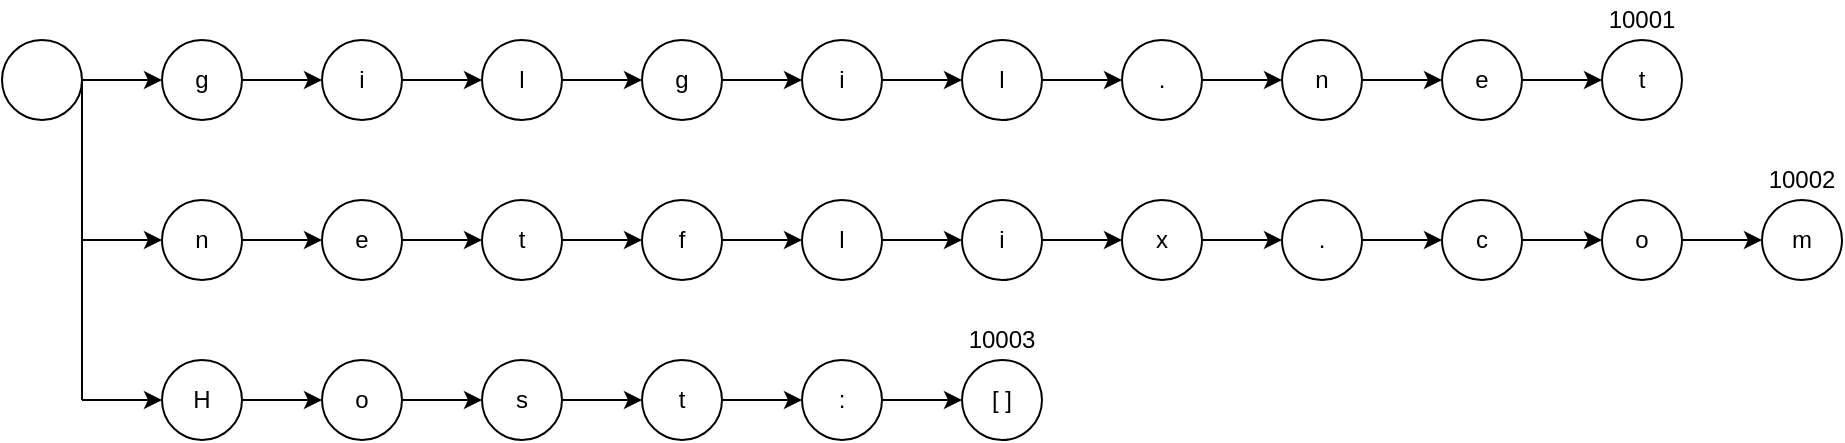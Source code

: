 <mxfile version="13.1.8" type="device"><diagram id="teRlYMi5Ih-lYNTi2V9q" name="Page-1"><mxGraphModel dx="983" dy="744" grid="1" gridSize="10" guides="1" tooltips="1" connect="1" arrows="1" fold="1" page="1" pageScale="1" pageWidth="1100" pageHeight="850" math="0" shadow="0"><root><mxCell id="0"/><mxCell id="1" parent="0"/><mxCell id="tEjvoP5uHRLxG2k9kD-z-1" value="" style="ellipse;whiteSpace=wrap;html=1;" parent="1" vertex="1"><mxGeometry x="40" y="40" width="40" height="40" as="geometry"/></mxCell><mxCell id="tEjvoP5uHRLxG2k9kD-z-2" value="g" style="ellipse;whiteSpace=wrap;html=1;" parent="1" vertex="1"><mxGeometry x="120" y="40" width="40" height="40" as="geometry"/></mxCell><mxCell id="tEjvoP5uHRLxG2k9kD-z-3" value="" style="endArrow=classic;html=1;entryX=0;entryY=0.5;entryDx=0;entryDy=0;" parent="1" target="tEjvoP5uHRLxG2k9kD-z-2" edge="1"><mxGeometry width="50" height="50" relative="1" as="geometry"><mxPoint x="80" y="60" as="sourcePoint"/><mxPoint x="130" y="10" as="targetPoint"/></mxGeometry></mxCell><mxCell id="tEjvoP5uHRLxG2k9kD-z-4" value="i" style="ellipse;whiteSpace=wrap;html=1;" parent="1" vertex="1"><mxGeometry x="200" y="40" width="40" height="40" as="geometry"/></mxCell><mxCell id="tEjvoP5uHRLxG2k9kD-z-5" value="" style="endArrow=classic;html=1;entryX=0;entryY=0.5;entryDx=0;entryDy=0;" parent="1" target="tEjvoP5uHRLxG2k9kD-z-4" edge="1"><mxGeometry width="50" height="50" relative="1" as="geometry"><mxPoint x="160" y="60" as="sourcePoint"/><mxPoint x="210" y="10" as="targetPoint"/></mxGeometry></mxCell><mxCell id="tEjvoP5uHRLxG2k9kD-z-6" value="l" style="ellipse;whiteSpace=wrap;html=1;" parent="1" vertex="1"><mxGeometry x="280" y="40" width="40" height="40" as="geometry"/></mxCell><mxCell id="tEjvoP5uHRLxG2k9kD-z-7" value="" style="endArrow=classic;html=1;entryX=0;entryY=0.5;entryDx=0;entryDy=0;" parent="1" target="tEjvoP5uHRLxG2k9kD-z-6" edge="1"><mxGeometry width="50" height="50" relative="1" as="geometry"><mxPoint x="240" y="60" as="sourcePoint"/><mxPoint x="290" y="10" as="targetPoint"/></mxGeometry></mxCell><mxCell id="tEjvoP5uHRLxG2k9kD-z-8" value="g" style="ellipse;whiteSpace=wrap;html=1;" parent="1" vertex="1"><mxGeometry x="360" y="40" width="40" height="40" as="geometry"/></mxCell><mxCell id="tEjvoP5uHRLxG2k9kD-z-9" value="" style="endArrow=classic;html=1;entryX=0;entryY=0.5;entryDx=0;entryDy=0;" parent="1" target="tEjvoP5uHRLxG2k9kD-z-8" edge="1"><mxGeometry width="50" height="50" relative="1" as="geometry"><mxPoint x="320" y="60" as="sourcePoint"/><mxPoint x="370" y="10" as="targetPoint"/></mxGeometry></mxCell><mxCell id="tEjvoP5uHRLxG2k9kD-z-10" value="i" style="ellipse;whiteSpace=wrap;html=1;" parent="1" vertex="1"><mxGeometry x="440" y="40" width="40" height="40" as="geometry"/></mxCell><mxCell id="tEjvoP5uHRLxG2k9kD-z-11" value="" style="endArrow=classic;html=1;entryX=0;entryY=0.5;entryDx=0;entryDy=0;" parent="1" target="tEjvoP5uHRLxG2k9kD-z-10" edge="1"><mxGeometry width="50" height="50" relative="1" as="geometry"><mxPoint x="400" y="60" as="sourcePoint"/><mxPoint x="450" y="10" as="targetPoint"/></mxGeometry></mxCell><mxCell id="tEjvoP5uHRLxG2k9kD-z-12" value="l" style="ellipse;whiteSpace=wrap;html=1;" parent="1" vertex="1"><mxGeometry x="520" y="40" width="40" height="40" as="geometry"/></mxCell><mxCell id="tEjvoP5uHRLxG2k9kD-z-13" value="" style="endArrow=classic;html=1;entryX=0;entryY=0.5;entryDx=0;entryDy=0;" parent="1" target="tEjvoP5uHRLxG2k9kD-z-12" edge="1"><mxGeometry width="50" height="50" relative="1" as="geometry"><mxPoint x="480" y="60" as="sourcePoint"/><mxPoint x="530" y="10" as="targetPoint"/></mxGeometry></mxCell><mxCell id="tEjvoP5uHRLxG2k9kD-z-14" value="." style="ellipse;whiteSpace=wrap;html=1;" parent="1" vertex="1"><mxGeometry x="600" y="40" width="40" height="40" as="geometry"/></mxCell><mxCell id="tEjvoP5uHRLxG2k9kD-z-15" value="" style="endArrow=classic;html=1;entryX=0;entryY=0.5;entryDx=0;entryDy=0;" parent="1" target="tEjvoP5uHRLxG2k9kD-z-14" edge="1"><mxGeometry width="50" height="50" relative="1" as="geometry"><mxPoint x="560" y="60" as="sourcePoint"/><mxPoint x="610" y="10" as="targetPoint"/></mxGeometry></mxCell><mxCell id="tEjvoP5uHRLxG2k9kD-z-16" value="n" style="ellipse;whiteSpace=wrap;html=1;" parent="1" vertex="1"><mxGeometry x="680" y="40" width="40" height="40" as="geometry"/></mxCell><mxCell id="tEjvoP5uHRLxG2k9kD-z-17" value="" style="endArrow=classic;html=1;entryX=0;entryY=0.5;entryDx=0;entryDy=0;" parent="1" target="tEjvoP5uHRLxG2k9kD-z-16" edge="1"><mxGeometry width="50" height="50" relative="1" as="geometry"><mxPoint x="640" y="60" as="sourcePoint"/><mxPoint x="690" y="10" as="targetPoint"/></mxGeometry></mxCell><mxCell id="tEjvoP5uHRLxG2k9kD-z-18" value="e" style="ellipse;whiteSpace=wrap;html=1;" parent="1" vertex="1"><mxGeometry x="760" y="40" width="40" height="40" as="geometry"/></mxCell><mxCell id="tEjvoP5uHRLxG2k9kD-z-19" value="" style="endArrow=classic;html=1;entryX=0;entryY=0.5;entryDx=0;entryDy=0;" parent="1" target="tEjvoP5uHRLxG2k9kD-z-18" edge="1"><mxGeometry width="50" height="50" relative="1" as="geometry"><mxPoint x="720" y="60" as="sourcePoint"/><mxPoint x="770" y="10" as="targetPoint"/></mxGeometry></mxCell><mxCell id="tEjvoP5uHRLxG2k9kD-z-20" value="t" style="ellipse;whiteSpace=wrap;html=1;" parent="1" vertex="1"><mxGeometry x="840" y="40" width="40" height="40" as="geometry"/></mxCell><mxCell id="tEjvoP5uHRLxG2k9kD-z-21" value="" style="endArrow=classic;html=1;entryX=0;entryY=0.5;entryDx=0;entryDy=0;" parent="1" target="tEjvoP5uHRLxG2k9kD-z-20" edge="1"><mxGeometry width="50" height="50" relative="1" as="geometry"><mxPoint x="800" y="60" as="sourcePoint"/><mxPoint x="850" y="10" as="targetPoint"/></mxGeometry></mxCell><mxCell id="tEjvoP5uHRLxG2k9kD-z-22" value="n" style="ellipse;whiteSpace=wrap;html=1;" parent="1" vertex="1"><mxGeometry x="120" y="120" width="40" height="40" as="geometry"/></mxCell><mxCell id="tEjvoP5uHRLxG2k9kD-z-23" value="" style="endArrow=classic;html=1;entryX=0;entryY=0.5;entryDx=0;entryDy=0;" parent="1" target="tEjvoP5uHRLxG2k9kD-z-22" edge="1"><mxGeometry width="50" height="50" relative="1" as="geometry"><mxPoint x="80" y="140" as="sourcePoint"/><mxPoint x="130" y="90" as="targetPoint"/></mxGeometry></mxCell><mxCell id="tEjvoP5uHRLxG2k9kD-z-24" value="e" style="ellipse;whiteSpace=wrap;html=1;" parent="1" vertex="1"><mxGeometry x="200" y="120" width="40" height="40" as="geometry"/></mxCell><mxCell id="tEjvoP5uHRLxG2k9kD-z-25" value="" style="endArrow=classic;html=1;entryX=0;entryY=0.5;entryDx=0;entryDy=0;" parent="1" target="tEjvoP5uHRLxG2k9kD-z-24" edge="1"><mxGeometry width="50" height="50" relative="1" as="geometry"><mxPoint x="160" y="140" as="sourcePoint"/><mxPoint x="210" y="90" as="targetPoint"/></mxGeometry></mxCell><mxCell id="tEjvoP5uHRLxG2k9kD-z-26" value="t" style="ellipse;whiteSpace=wrap;html=1;" parent="1" vertex="1"><mxGeometry x="280" y="120" width="40" height="40" as="geometry"/></mxCell><mxCell id="tEjvoP5uHRLxG2k9kD-z-27" value="" style="endArrow=classic;html=1;entryX=0;entryY=0.5;entryDx=0;entryDy=0;" parent="1" target="tEjvoP5uHRLxG2k9kD-z-26" edge="1"><mxGeometry width="50" height="50" relative="1" as="geometry"><mxPoint x="240" y="140" as="sourcePoint"/><mxPoint x="290" y="90" as="targetPoint"/></mxGeometry></mxCell><mxCell id="tEjvoP5uHRLxG2k9kD-z-28" value="f" style="ellipse;whiteSpace=wrap;html=1;" parent="1" vertex="1"><mxGeometry x="360" y="120" width="40" height="40" as="geometry"/></mxCell><mxCell id="tEjvoP5uHRLxG2k9kD-z-29" value="" style="endArrow=classic;html=1;entryX=0;entryY=0.5;entryDx=0;entryDy=0;" parent="1" target="tEjvoP5uHRLxG2k9kD-z-28" edge="1"><mxGeometry width="50" height="50" relative="1" as="geometry"><mxPoint x="320" y="140" as="sourcePoint"/><mxPoint x="370" y="90" as="targetPoint"/></mxGeometry></mxCell><mxCell id="tEjvoP5uHRLxG2k9kD-z-30" value="l" style="ellipse;whiteSpace=wrap;html=1;" parent="1" vertex="1"><mxGeometry x="440" y="120" width="40" height="40" as="geometry"/></mxCell><mxCell id="tEjvoP5uHRLxG2k9kD-z-31" value="" style="endArrow=classic;html=1;entryX=0;entryY=0.5;entryDx=0;entryDy=0;" parent="1" target="tEjvoP5uHRLxG2k9kD-z-30" edge="1"><mxGeometry width="50" height="50" relative="1" as="geometry"><mxPoint x="400" y="140" as="sourcePoint"/><mxPoint x="450" y="90" as="targetPoint"/></mxGeometry></mxCell><mxCell id="tEjvoP5uHRLxG2k9kD-z-32" value="i" style="ellipse;whiteSpace=wrap;html=1;" parent="1" vertex="1"><mxGeometry x="520" y="120" width="40" height="40" as="geometry"/></mxCell><mxCell id="tEjvoP5uHRLxG2k9kD-z-33" value="" style="endArrow=classic;html=1;entryX=0;entryY=0.5;entryDx=0;entryDy=0;" parent="1" target="tEjvoP5uHRLxG2k9kD-z-32" edge="1"><mxGeometry width="50" height="50" relative="1" as="geometry"><mxPoint x="480" y="140" as="sourcePoint"/><mxPoint x="530" y="90" as="targetPoint"/></mxGeometry></mxCell><mxCell id="tEjvoP5uHRLxG2k9kD-z-34" value="x" style="ellipse;whiteSpace=wrap;html=1;" parent="1" vertex="1"><mxGeometry x="600" y="120" width="40" height="40" as="geometry"/></mxCell><mxCell id="tEjvoP5uHRLxG2k9kD-z-35" value="" style="endArrow=classic;html=1;entryX=0;entryY=0.5;entryDx=0;entryDy=0;" parent="1" target="tEjvoP5uHRLxG2k9kD-z-34" edge="1"><mxGeometry width="50" height="50" relative="1" as="geometry"><mxPoint x="560" y="140" as="sourcePoint"/><mxPoint x="610" y="90" as="targetPoint"/></mxGeometry></mxCell><mxCell id="tEjvoP5uHRLxG2k9kD-z-36" value="." style="ellipse;whiteSpace=wrap;html=1;" parent="1" vertex="1"><mxGeometry x="680" y="120" width="40" height="40" as="geometry"/></mxCell><mxCell id="tEjvoP5uHRLxG2k9kD-z-37" value="" style="endArrow=classic;html=1;entryX=0;entryY=0.5;entryDx=0;entryDy=0;" parent="1" target="tEjvoP5uHRLxG2k9kD-z-36" edge="1"><mxGeometry width="50" height="50" relative="1" as="geometry"><mxPoint x="640" y="140" as="sourcePoint"/><mxPoint x="690" y="90" as="targetPoint"/></mxGeometry></mxCell><mxCell id="tEjvoP5uHRLxG2k9kD-z-38" value="c" style="ellipse;whiteSpace=wrap;html=1;" parent="1" vertex="1"><mxGeometry x="760" y="120" width="40" height="40" as="geometry"/></mxCell><mxCell id="tEjvoP5uHRLxG2k9kD-z-39" value="" style="endArrow=classic;html=1;entryX=0;entryY=0.5;entryDx=0;entryDy=0;" parent="1" target="tEjvoP5uHRLxG2k9kD-z-38" edge="1"><mxGeometry width="50" height="50" relative="1" as="geometry"><mxPoint x="720" y="140" as="sourcePoint"/><mxPoint x="770" y="90" as="targetPoint"/></mxGeometry></mxCell><mxCell id="tEjvoP5uHRLxG2k9kD-z-40" value="o" style="ellipse;whiteSpace=wrap;html=1;" parent="1" vertex="1"><mxGeometry x="840" y="120" width="40" height="40" as="geometry"/></mxCell><mxCell id="tEjvoP5uHRLxG2k9kD-z-41" value="" style="endArrow=classic;html=1;entryX=0;entryY=0.5;entryDx=0;entryDy=0;" parent="1" target="tEjvoP5uHRLxG2k9kD-z-40" edge="1"><mxGeometry width="50" height="50" relative="1" as="geometry"><mxPoint x="800" y="140" as="sourcePoint"/><mxPoint x="850" y="90" as="targetPoint"/></mxGeometry></mxCell><mxCell id="tEjvoP5uHRLxG2k9kD-z-42" value="m" style="ellipse;whiteSpace=wrap;html=1;" parent="1" vertex="1"><mxGeometry x="920" y="120" width="40" height="40" as="geometry"/></mxCell><mxCell id="tEjvoP5uHRLxG2k9kD-z-43" value="" style="endArrow=classic;html=1;entryX=0;entryY=0.5;entryDx=0;entryDy=0;" parent="1" target="tEjvoP5uHRLxG2k9kD-z-42" edge="1"><mxGeometry width="50" height="50" relative="1" as="geometry"><mxPoint x="880" y="140" as="sourcePoint"/><mxPoint x="930" y="90" as="targetPoint"/></mxGeometry></mxCell><mxCell id="tEjvoP5uHRLxG2k9kD-z-44" value="10001" style="text;html=1;strokeColor=none;fillColor=none;align=center;verticalAlign=middle;whiteSpace=wrap;rounded=0;" parent="1" vertex="1"><mxGeometry x="840" y="20" width="40" height="20" as="geometry"/></mxCell><mxCell id="tEjvoP5uHRLxG2k9kD-z-45" value="10002" style="text;html=1;strokeColor=none;fillColor=none;align=center;verticalAlign=middle;whiteSpace=wrap;rounded=0;" parent="1" vertex="1"><mxGeometry x="920" y="100" width="40" height="20" as="geometry"/></mxCell><mxCell id="tEjvoP5uHRLxG2k9kD-z-46" value="H" style="ellipse;whiteSpace=wrap;html=1;" parent="1" vertex="1"><mxGeometry x="120" y="200" width="40" height="40" as="geometry"/></mxCell><mxCell id="tEjvoP5uHRLxG2k9kD-z-47" value="" style="endArrow=classic;html=1;entryX=0;entryY=0.5;entryDx=0;entryDy=0;" parent="1" target="tEjvoP5uHRLxG2k9kD-z-46" edge="1"><mxGeometry width="50" height="50" relative="1" as="geometry"><mxPoint x="80" y="220" as="sourcePoint"/><mxPoint x="130" y="170" as="targetPoint"/></mxGeometry></mxCell><mxCell id="tEjvoP5uHRLxG2k9kD-z-48" value="o" style="ellipse;whiteSpace=wrap;html=1;" parent="1" vertex="1"><mxGeometry x="200" y="200" width="40" height="40" as="geometry"/></mxCell><mxCell id="tEjvoP5uHRLxG2k9kD-z-49" value="" style="endArrow=classic;html=1;entryX=0;entryY=0.5;entryDx=0;entryDy=0;" parent="1" target="tEjvoP5uHRLxG2k9kD-z-48" edge="1"><mxGeometry width="50" height="50" relative="1" as="geometry"><mxPoint x="160" y="220" as="sourcePoint"/><mxPoint x="210" y="170" as="targetPoint"/></mxGeometry></mxCell><mxCell id="tEjvoP5uHRLxG2k9kD-z-50" value="s" style="ellipse;whiteSpace=wrap;html=1;" parent="1" vertex="1"><mxGeometry x="280" y="200" width="40" height="40" as="geometry"/></mxCell><mxCell id="tEjvoP5uHRLxG2k9kD-z-51" value="" style="endArrow=classic;html=1;entryX=0;entryY=0.5;entryDx=0;entryDy=0;" parent="1" target="tEjvoP5uHRLxG2k9kD-z-50" edge="1"><mxGeometry width="50" height="50" relative="1" as="geometry"><mxPoint x="240" y="220" as="sourcePoint"/><mxPoint x="290" y="170" as="targetPoint"/></mxGeometry></mxCell><mxCell id="tEjvoP5uHRLxG2k9kD-z-52" value="t" style="ellipse;whiteSpace=wrap;html=1;" parent="1" vertex="1"><mxGeometry x="360" y="200" width="40" height="40" as="geometry"/></mxCell><mxCell id="tEjvoP5uHRLxG2k9kD-z-53" value="" style="endArrow=classic;html=1;entryX=0;entryY=0.5;entryDx=0;entryDy=0;" parent="1" target="tEjvoP5uHRLxG2k9kD-z-52" edge="1"><mxGeometry width="50" height="50" relative="1" as="geometry"><mxPoint x="320" y="220" as="sourcePoint"/><mxPoint x="370" y="170" as="targetPoint"/></mxGeometry></mxCell><mxCell id="tEjvoP5uHRLxG2k9kD-z-54" value=":" style="ellipse;whiteSpace=wrap;html=1;" parent="1" vertex="1"><mxGeometry x="440" y="200" width="40" height="40" as="geometry"/></mxCell><mxCell id="tEjvoP5uHRLxG2k9kD-z-55" value="" style="endArrow=classic;html=1;entryX=0;entryY=0.5;entryDx=0;entryDy=0;" parent="1" target="tEjvoP5uHRLxG2k9kD-z-54" edge="1"><mxGeometry width="50" height="50" relative="1" as="geometry"><mxPoint x="400" y="220" as="sourcePoint"/><mxPoint x="450" y="170" as="targetPoint"/></mxGeometry></mxCell><mxCell id="tEjvoP5uHRLxG2k9kD-z-56" value="" style="endArrow=none;html=1;entryX=1;entryY=0.5;entryDx=0;entryDy=0;" parent="1" target="tEjvoP5uHRLxG2k9kD-z-1" edge="1"><mxGeometry width="50" height="50" relative="1" as="geometry"><mxPoint x="80" y="220" as="sourcePoint"/><mxPoint x="130" y="170" as="targetPoint"/></mxGeometry></mxCell><mxCell id="tEjvoP5uHRLxG2k9kD-z-57" value="10003" style="text;html=1;strokeColor=none;fillColor=none;align=center;verticalAlign=middle;whiteSpace=wrap;rounded=0;" parent="1" vertex="1"><mxGeometry x="520" y="180" width="40" height="20" as="geometry"/></mxCell><mxCell id="ECxzS1EZfBWV7oeNdItA-1" value="[ ]" style="ellipse;whiteSpace=wrap;html=1;" vertex="1" parent="1"><mxGeometry x="520" y="200" width="40" height="40" as="geometry"/></mxCell><mxCell id="ECxzS1EZfBWV7oeNdItA-2" value="" style="endArrow=classic;html=1;entryX=0;entryY=0.5;entryDx=0;entryDy=0;" edge="1" parent="1" target="ECxzS1EZfBWV7oeNdItA-1"><mxGeometry width="50" height="50" relative="1" as="geometry"><mxPoint x="480" y="220" as="sourcePoint"/><mxPoint x="530" y="170" as="targetPoint"/></mxGeometry></mxCell></root></mxGraphModel></diagram></mxfile>